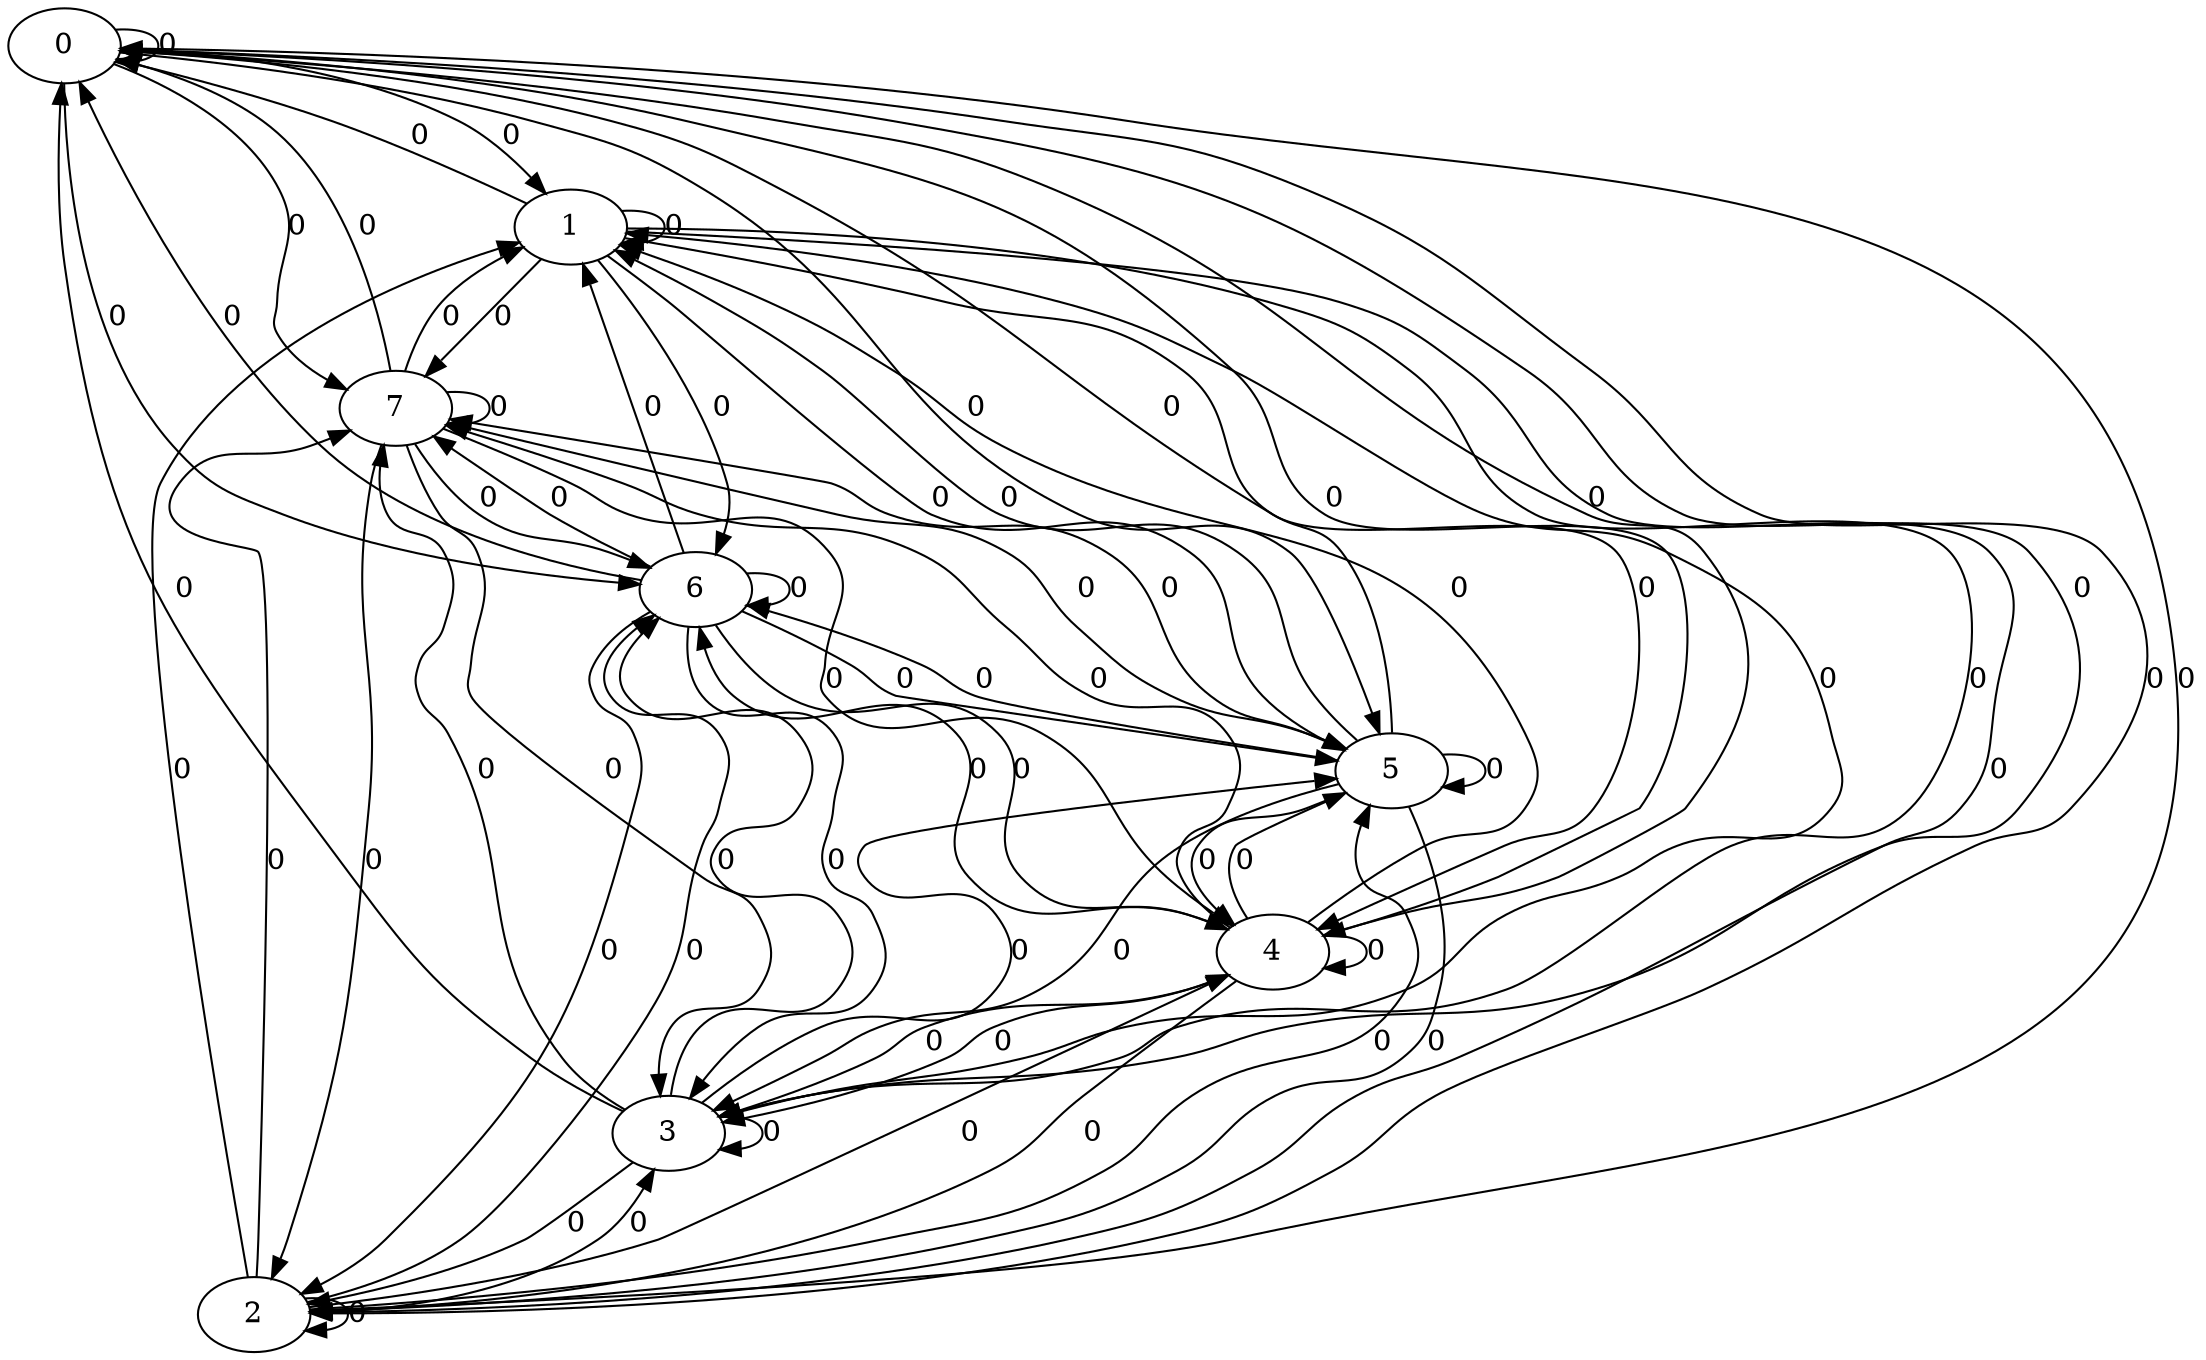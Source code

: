 digraph G {
	0 -> 	0[label=0,weight=0]	0 -> 	1[label=0,weight=0]	0 -> 	2[label=0,weight=0]	0 -> 	3[label=0,weight=0]	0 -> 	4[label=0,weight=0]	0 -> 	5[label=0,weight=0]	0 -> 	6[label=0,weight=0]	0 -> 	7[label=0,weight=0];
	1 -> 	0[label=0,weight=0]	1 -> 	1[label=0,weight=0]	1 -> 	2[label=0,weight=0]	1 -> 	3[label=0,weight=0]	1 -> 	4[label=0,weight=0]	1 -> 	5[label=0,weight=0]	1 -> 	6[label=0,weight=0]	1 -> 	7[label=0,weight=0];
	2 -> 	0[label=0,weight=0]	2 -> 	1[label=0,weight=0]	2 -> 	2[label=0,weight=0]	2 -> 	3[label=0,weight=0]	2 -> 	4[label=0,weight=0]	2 -> 	5[label=0,weight=0]	2 -> 	6[label=0,weight=0]	2 -> 	7[label=0,weight=0];
	3 -> 	0[label=0,weight=0]	3 -> 	1[label=0,weight=0]	3 -> 	2[label=0,weight=0]	3 -> 	3[label=0,weight=0]	3 -> 	4[label=0,weight=0]	3 -> 	5[label=0,weight=0]	3 -> 	6[label=0,weight=0]	3 -> 	7[label=0,weight=0];
	4 -> 	0[label=0,weight=0]	4 -> 	1[label=0,weight=0]	4 -> 	2[label=0,weight=0]	4 -> 	3[label=0,weight=0]	4 -> 	4[label=0,weight=0]	4 -> 	5[label=0,weight=0]	4 -> 	6[label=0,weight=0]	4 -> 	7[label=0,weight=0];
	5 -> 	0[label=0,weight=0]	5 -> 	1[label=0,weight=0]	5 -> 	2[label=0,weight=0]	5 -> 	3[label=0,weight=0]	5 -> 	4[label=0,weight=0]	5 -> 	5[label=0,weight=0]	5 -> 	6[label=0,weight=0]	5 -> 	7[label=0,weight=0];
	6 -> 	0[label=0,weight=0]	6 -> 	1[label=0,weight=0]	6 -> 	2[label=0,weight=0]	6 -> 	3[label=0,weight=0]	6 -> 	4[label=0,weight=0]	6 -> 	5[label=0,weight=0]	6 -> 	6[label=0,weight=0]	6 -> 	7[label=0,weight=0];
	7 -> 	0[label=0,weight=0]	7 -> 	1[label=0,weight=0]	7 -> 	2[label=0,weight=0]	7 -> 	3[label=0,weight=0]	7 -> 	4[label=0,weight=0]	7 -> 	5[label=0,weight=0]	7 -> 	6[label=0,weight=0]	7 -> 	7[label=0,weight=0];
}

